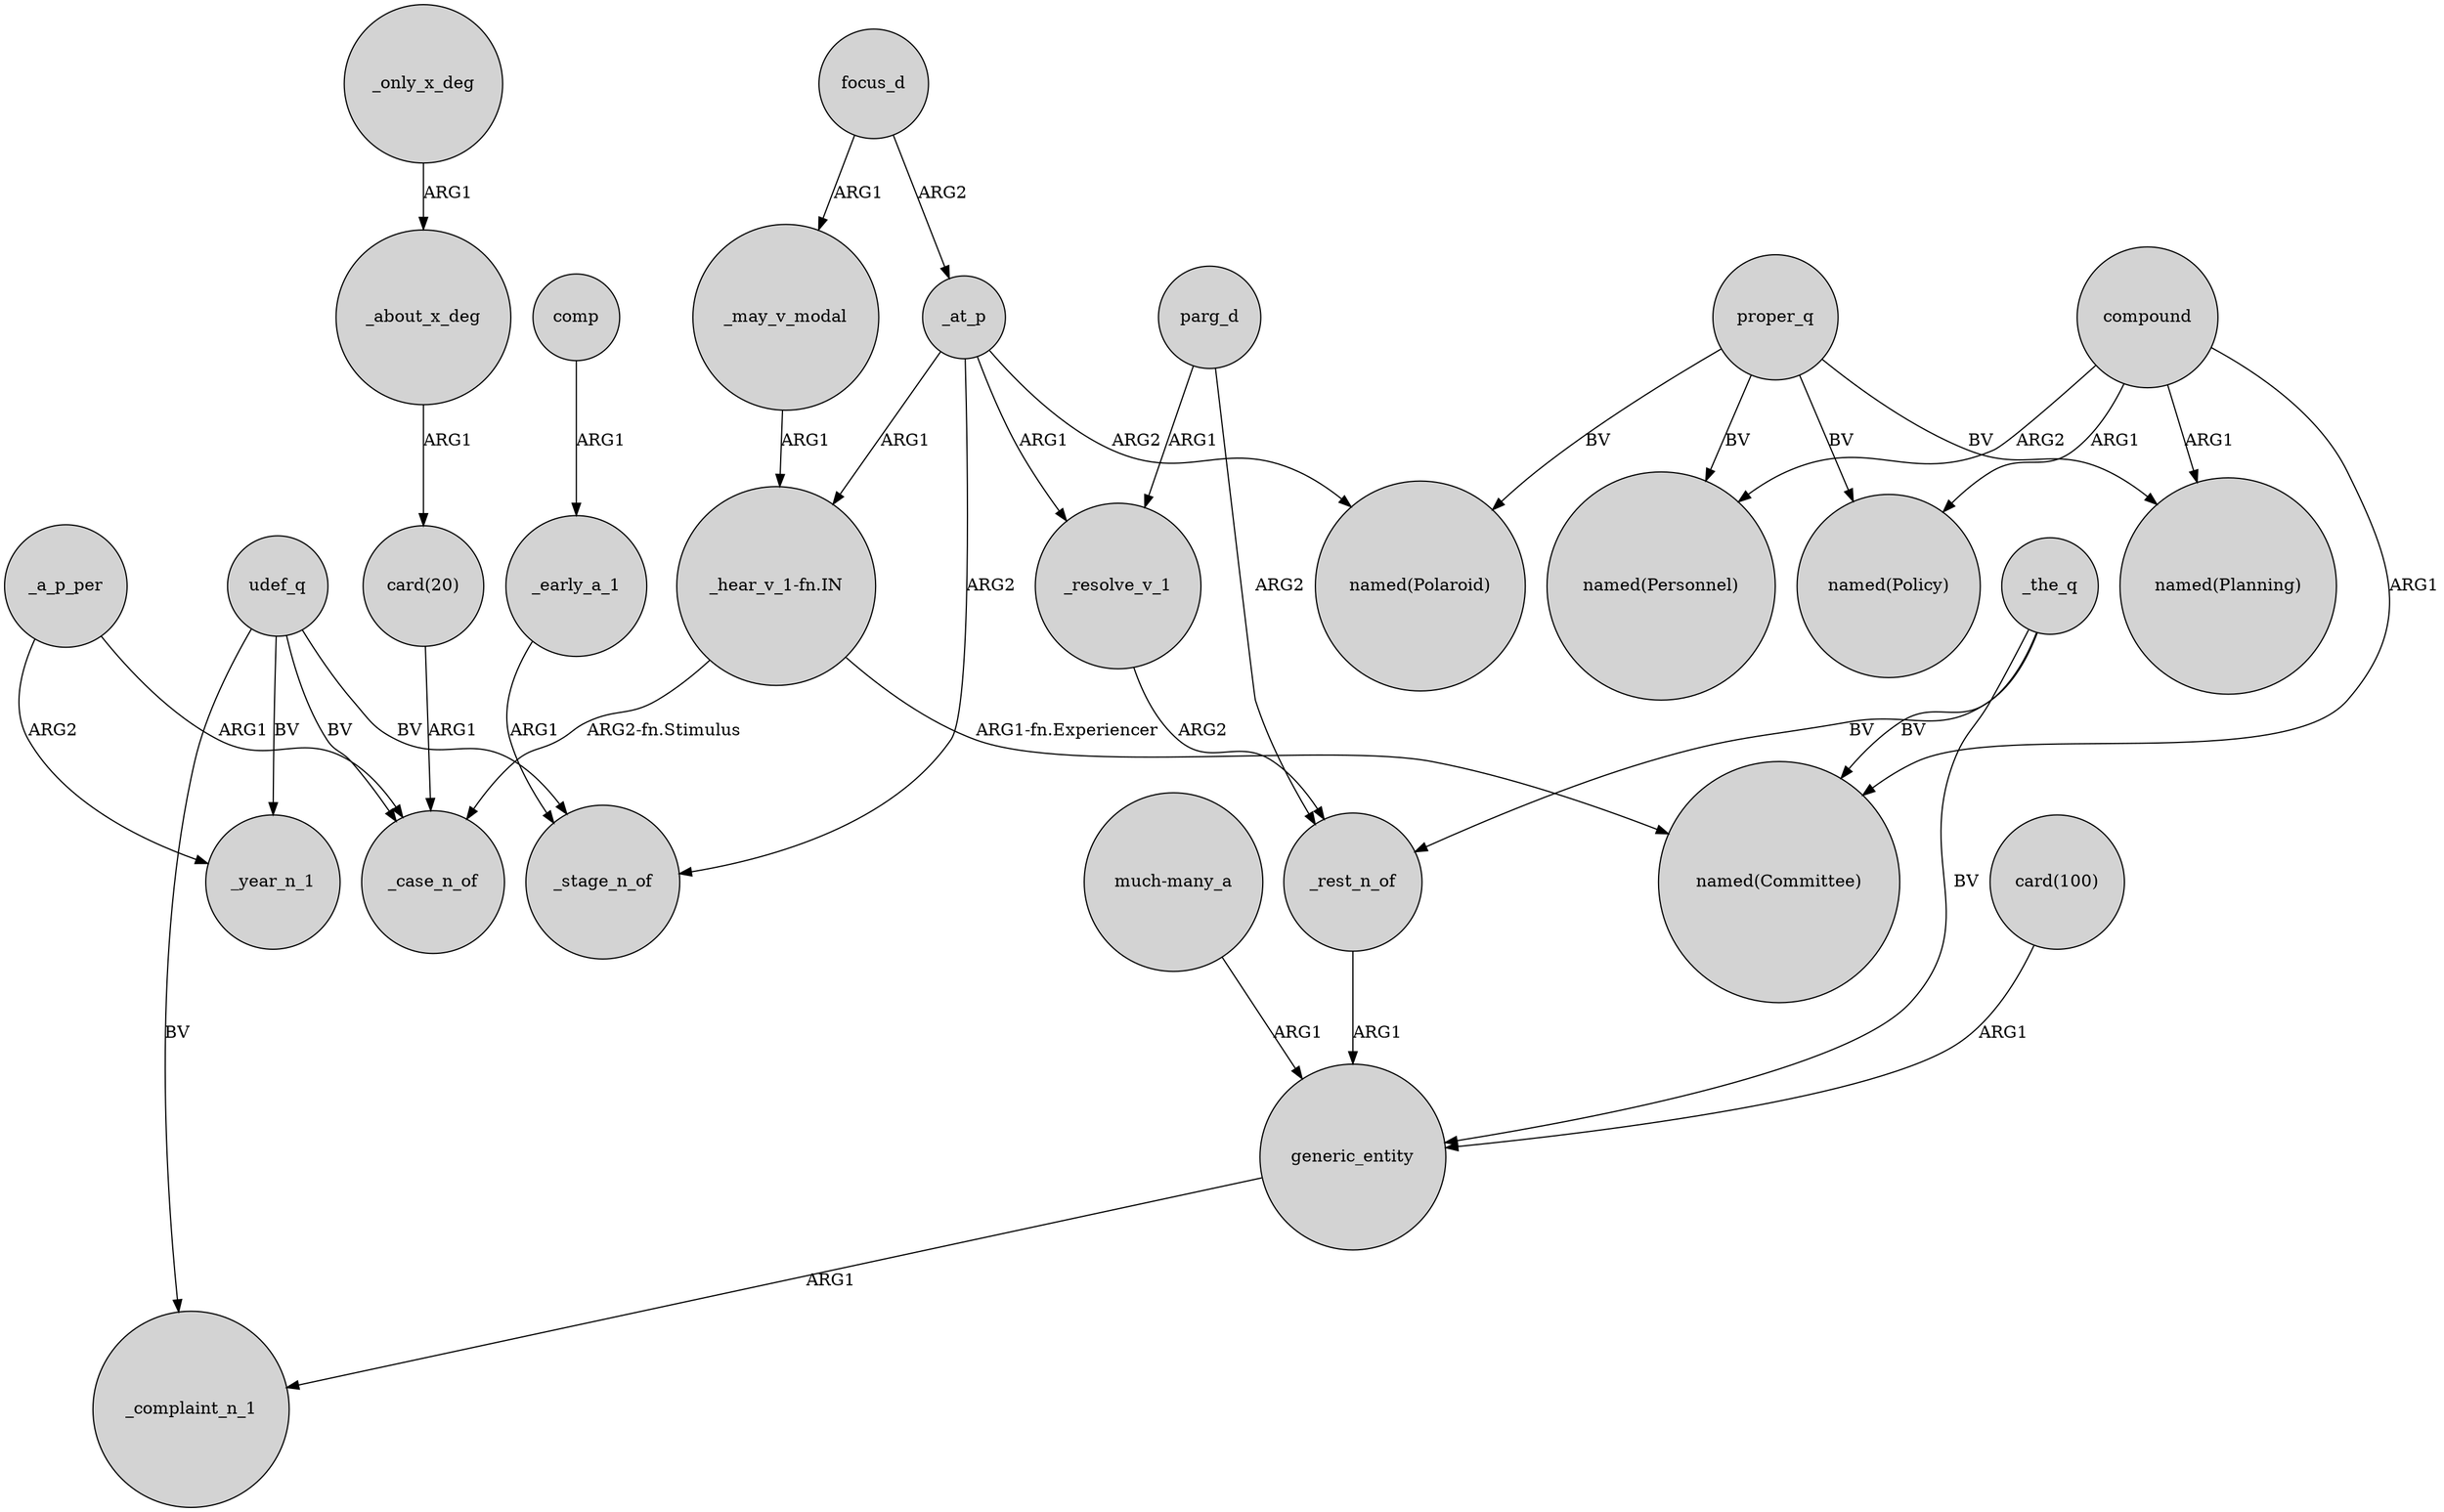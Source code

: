 digraph {
	node [shape=circle style=filled]
	_only_x_deg -> _about_x_deg [label=ARG1]
	udef_q -> _complaint_n_1 [label=BV]
	_the_q -> generic_entity [label=BV]
	compound -> "named(Personnel)" [label=ARG2]
	_at_p -> _resolve_v_1 [label=ARG1]
	_a_p_per -> _case_n_of [label=ARG1]
	_rest_n_of -> generic_entity [label=ARG1]
	proper_q -> "named(Personnel)" [label=BV]
	"card(100)" -> generic_entity [label=ARG1]
	_about_x_deg -> "card(20)" [label=ARG1]
	"card(20)" -> _case_n_of [label=ARG1]
	"much-many_a" -> generic_entity [label=ARG1]
	_a_p_per -> _year_n_1 [label=ARG2]
	udef_q -> _stage_n_of [label=BV]
	generic_entity -> _complaint_n_1 [label=ARG1]
	proper_q -> "named(Policy)" [label=BV]
	focus_d -> _may_v_modal [label=ARG1]
	focus_d -> _at_p [label=ARG2]
	_at_p -> "_hear_v_1-fn.IN" [label=ARG1]
	compound -> "named(Policy)" [label=ARG1]
	_at_p -> _stage_n_of [label=ARG2]
	"_hear_v_1-fn.IN" -> _case_n_of [label="ARG2-fn.Stimulus"]
	_the_q -> _rest_n_of [label=BV]
	proper_q -> "named(Polaroid)" [label=BV]
	_may_v_modal -> "_hear_v_1-fn.IN" [label=ARG1]
	_at_p -> "named(Polaroid)" [label=ARG2]
	_resolve_v_1 -> _rest_n_of [label=ARG2]
	compound -> "named(Committee)" [label=ARG1]
	proper_q -> "named(Planning)" [label=BV]
	compound -> "named(Planning)" [label=ARG1]
	udef_q -> _year_n_1 [label=BV]
	parg_d -> _resolve_v_1 [label=ARG1]
	_the_q -> "named(Committee)" [label=BV]
	udef_q -> _case_n_of [label=BV]
	parg_d -> _rest_n_of [label=ARG2]
	_early_a_1 -> _stage_n_of [label=ARG1]
	"_hear_v_1-fn.IN" -> "named(Committee)" [label="ARG1-fn.Experiencer"]
	comp -> _early_a_1 [label=ARG1]
}
